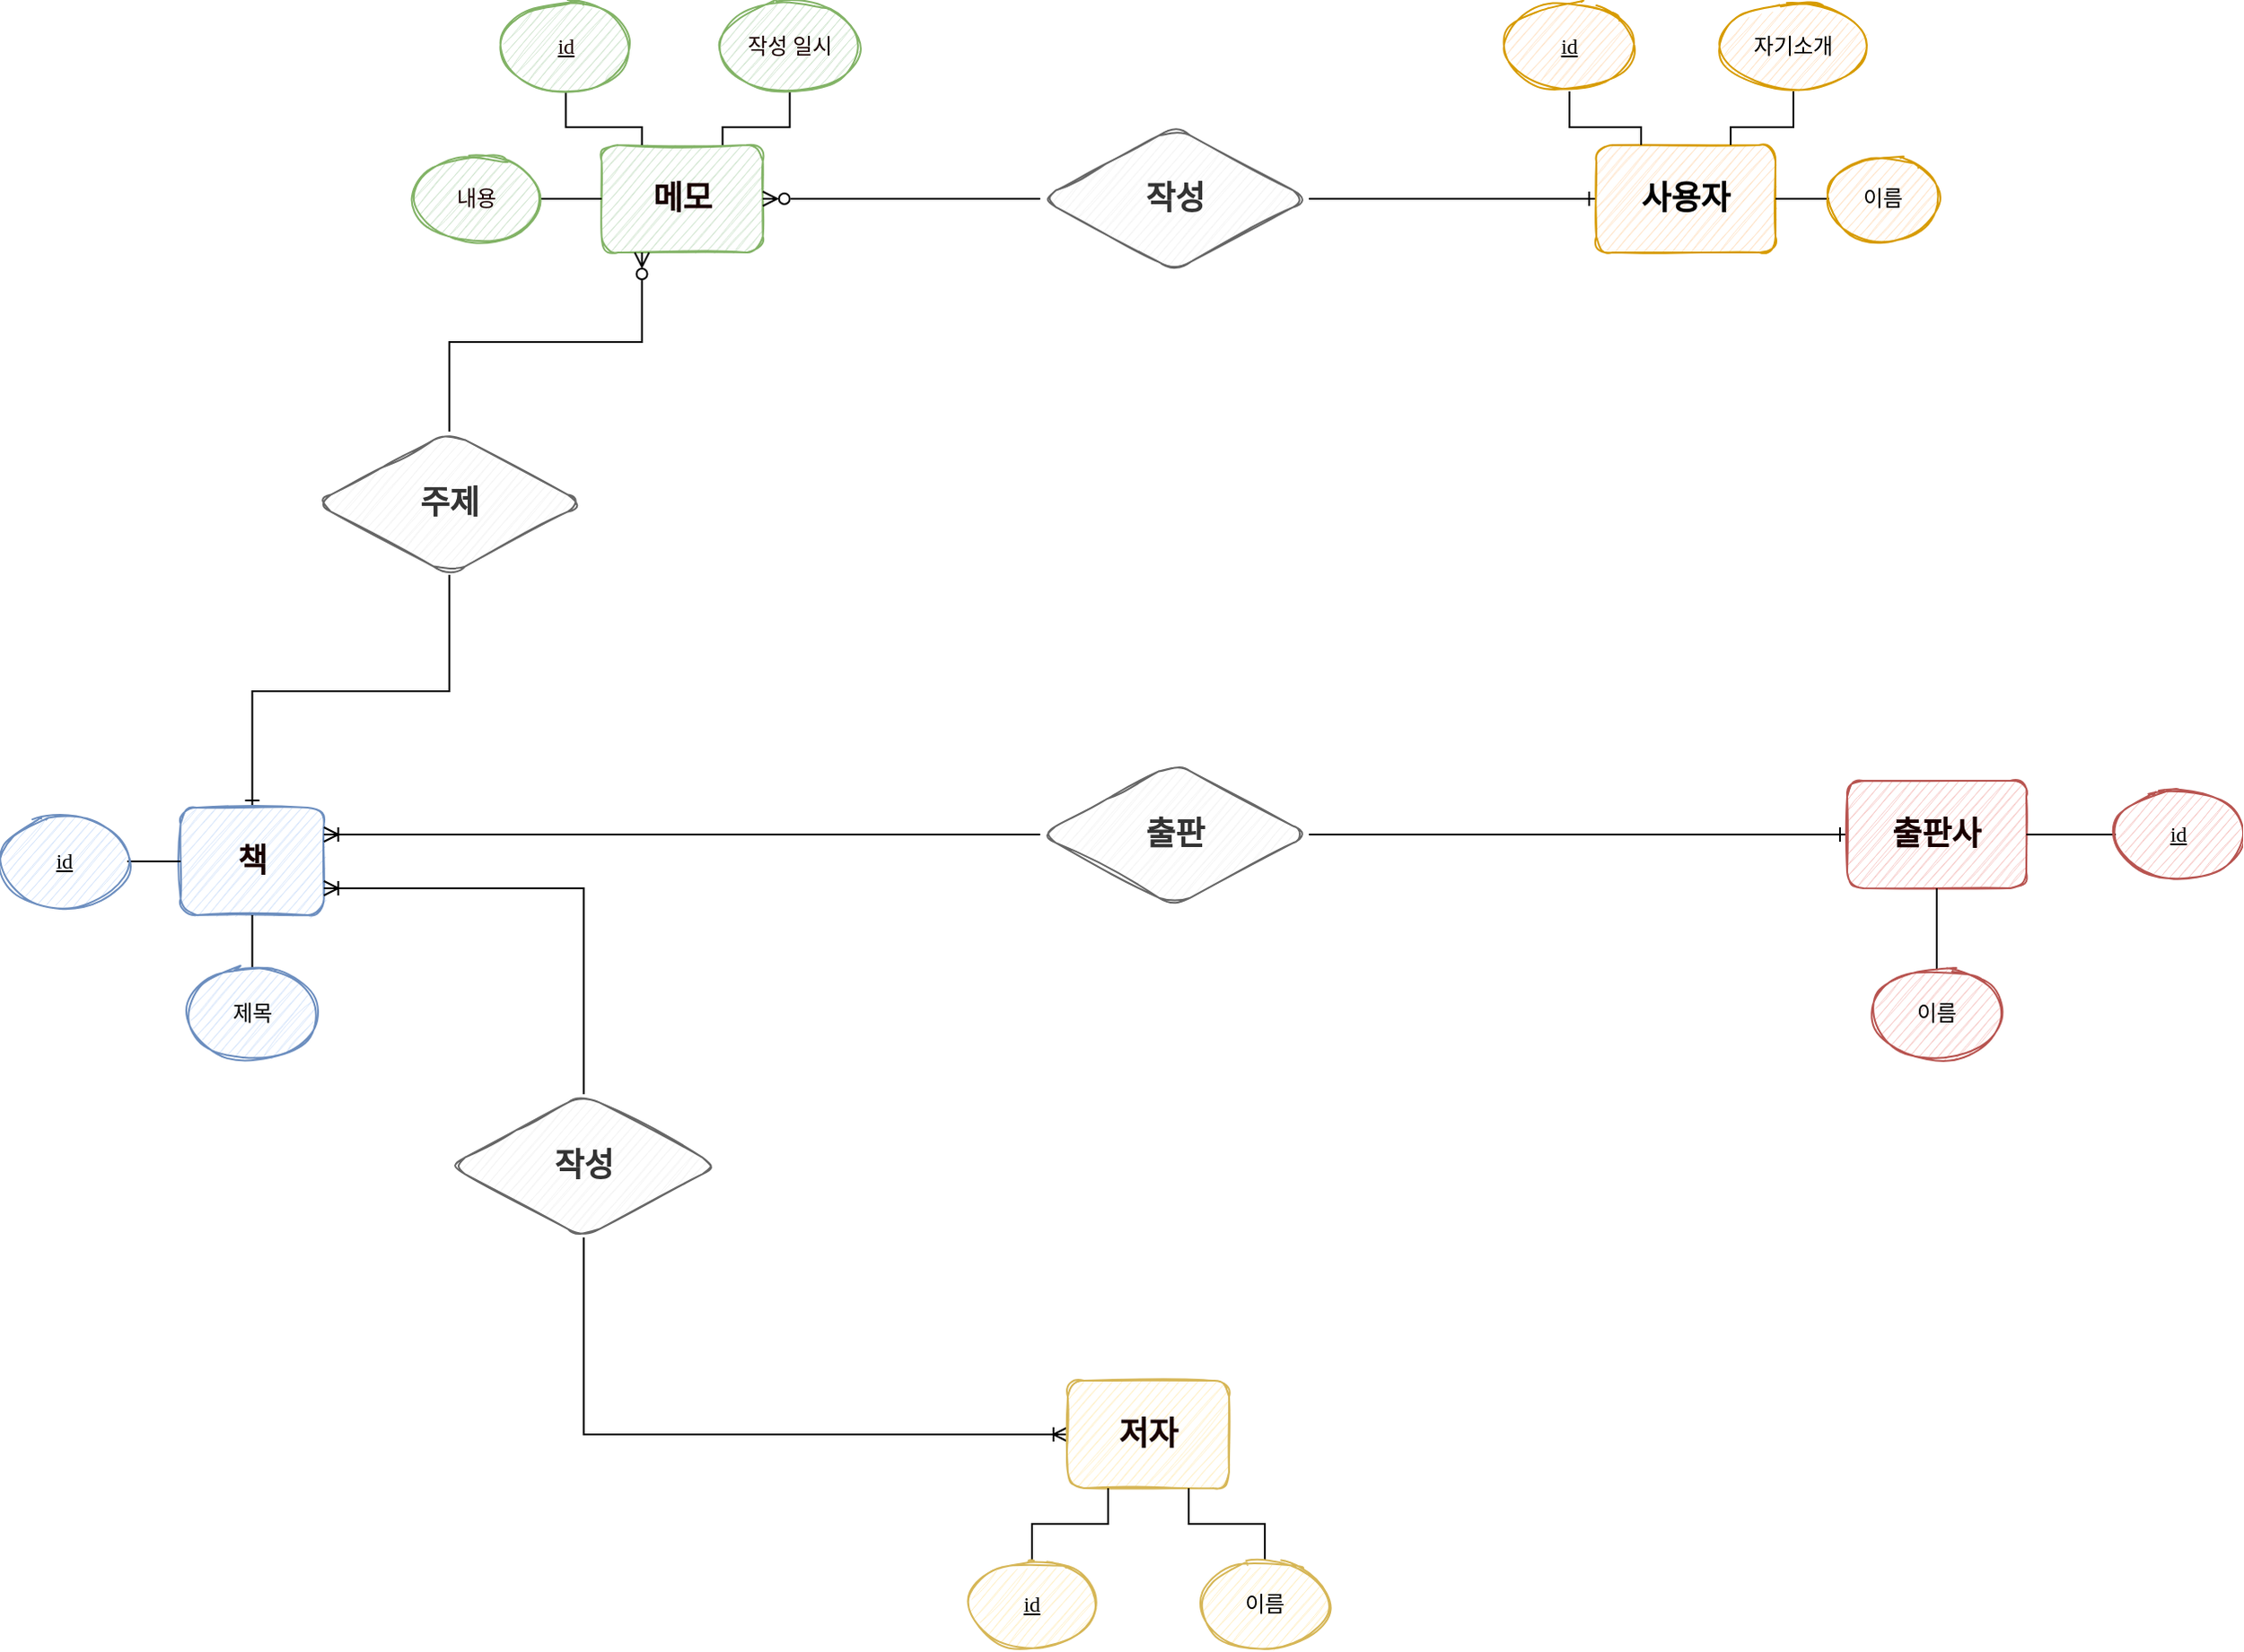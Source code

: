 <mxfile version="15.9.6" type="device" pages="2"><diagram id="Rbe-WlhnH_UiafIgN6p0" name="erd"><mxGraphModel dx="2307" dy="1300" grid="1" gridSize="10" guides="1" tooltips="1" connect="1" arrows="1" fold="1" page="1" pageScale="1" pageWidth="1600" pageHeight="1200" math="0" shadow="0"><root><mxCell id="0"/><mxCell id="1" parent="0"/><mxCell id="5MYFSi-ckv9rWT5B5L8X-1" value="&lt;h2&gt;&lt;font color=&quot;#190000&quot;&gt;메모&lt;/font&gt;&lt;/h2&gt;" style="rounded=1;whiteSpace=wrap;html=1;sketch=1;fillColor=#d5e8d4;strokeColor=#82b366;fontFamily=Gowun Dodum;" parent="1" vertex="1"><mxGeometry x="494.8" y="220" width="90" height="60" as="geometry"/></mxCell><mxCell id="5MYFSi-ckv9rWT5B5L8X-9" style="edgeStyle=orthogonalEdgeStyle;rounded=0;orthogonalLoop=1;jettySize=auto;html=1;entryX=0.75;entryY=0;entryDx=0;entryDy=0;labelBorderColor=none;fontFamily=Gowun Dodum;fontColor=#190000;endArrow=none;endFill=0;endSize=5;strokeColor=default;strokeWidth=1;" parent="1" source="5MYFSi-ckv9rWT5B5L8X-4" target="5MYFSi-ckv9rWT5B5L8X-1" edge="1"><mxGeometry relative="1" as="geometry"/></mxCell><mxCell id="5MYFSi-ckv9rWT5B5L8X-4" value="&lt;p&gt;작성 일시&lt;/p&gt;" style="ellipse;whiteSpace=wrap;html=1;sketch=1;fontFamily=Gowun Dodum;fillColor=#d5e8d4;strokeColor=#82b366;fontColor=#190000;fontStyle=0" parent="1" vertex="1"><mxGeometry x="559.8" y="140" width="80" height="50" as="geometry"/></mxCell><mxCell id="cUUDTgcYfoRjI9uJvXk3-10" style="edgeStyle=orthogonalEdgeStyle;rounded=0;orthogonalLoop=1;jettySize=auto;html=1;fontFamily=Gowun Dodum;startArrow=ERone;startFill=0;endArrow=none;endFill=0;" parent="1" source="5MYFSi-ckv9rWT5B5L8X-11" target="cUUDTgcYfoRjI9uJvXk3-9" edge="1"><mxGeometry relative="1" as="geometry"/></mxCell><mxCell id="5MYFSi-ckv9rWT5B5L8X-11" value="&lt;h2&gt;&lt;font color=&quot;#190000&quot;&gt;책&lt;/font&gt;&lt;/h2&gt;" style="rounded=1;whiteSpace=wrap;html=1;sketch=1;fillColor=#dae8fc;strokeColor=#6c8ebf;fontFamily=Gowun Dodum;" parent="1" vertex="1"><mxGeometry x="259.8" y="590" width="80" height="60" as="geometry"/></mxCell><mxCell id="5MYFSi-ckv9rWT5B5L8X-15" style="edgeStyle=orthogonalEdgeStyle;rounded=0;orthogonalLoop=1;jettySize=auto;html=1;entryX=0.5;entryY=1;entryDx=0;entryDy=0;labelBorderColor=none;fontFamily=Gowun Dodum;fontColor=#190000;endArrow=none;endFill=0;endSize=5;strokeColor=default;strokeWidth=1;" parent="1" source="5MYFSi-ckv9rWT5B5L8X-12" target="5MYFSi-ckv9rWT5B5L8X-11" edge="1"><mxGeometry relative="1" as="geometry"/></mxCell><mxCell id="5MYFSi-ckv9rWT5B5L8X-12" value="&lt;p&gt;제목&lt;/p&gt;" style="ellipse;whiteSpace=wrap;html=1;sketch=1;fontFamily=Gowun Dodum;fillColor=#dae8fc;strokeColor=#6c8ebf;" parent="1" vertex="1"><mxGeometry x="264.8" y="680" width="70" height="50" as="geometry"/></mxCell><mxCell id="cUUDTgcYfoRjI9uJvXk3-2" style="rounded=0;orthogonalLoop=1;jettySize=auto;html=1;fontFamily=Gowun Dodum;endArrow=none;endFill=0;startArrow=ERoneToMany;startFill=0;entryX=0.5;entryY=1;entryDx=0;entryDy=0;edgeStyle=orthogonalEdgeStyle;" parent="1" source="5MYFSi-ckv9rWT5B5L8X-17" target="cUUDTgcYfoRjI9uJvXk3-1" edge="1"><mxGeometry relative="1" as="geometry"><mxPoint x="560" y="830" as="targetPoint"/></mxGeometry></mxCell><mxCell id="5MYFSi-ckv9rWT5B5L8X-17" value="&lt;h2&gt;&lt;font color=&quot;#190000&quot;&gt;저자&lt;/font&gt;&lt;/h2&gt;" style="rounded=1;whiteSpace=wrap;html=1;sketch=1;fontFamily=Gowun Dodum;fillColor=#fff2cc;strokeColor=#d6b656;" parent="1" vertex="1"><mxGeometry x="755.0" y="910" width="90" height="60" as="geometry"/></mxCell><mxCell id="5MYFSi-ckv9rWT5B5L8X-34" style="edgeStyle=orthogonalEdgeStyle;rounded=0;orthogonalLoop=1;jettySize=auto;html=1;entryX=0.75;entryY=1;entryDx=0;entryDy=0;labelBorderColor=none;fontFamily=Gowun Dodum;fontColor=#190000;endArrow=none;endFill=0;endSize=5;strokeColor=default;strokeWidth=1;" parent="1" source="5MYFSi-ckv9rWT5B5L8X-19" target="5MYFSi-ckv9rWT5B5L8X-17" edge="1"><mxGeometry relative="1" as="geometry"/></mxCell><mxCell id="5MYFSi-ckv9rWT5B5L8X-19" value="&lt;p&gt;이름&lt;/p&gt;" style="ellipse;whiteSpace=wrap;html=1;sketch=1;fontFamily=Gowun Dodum;fillColor=#fff2cc;strokeColor=#d6b656;" parent="1" vertex="1"><mxGeometry x="830.0" y="1010" width="70" height="50" as="geometry"/></mxCell><mxCell id="5MYFSi-ckv9rWT5B5L8X-23" style="edgeStyle=orthogonalEdgeStyle;rounded=0;orthogonalLoop=1;jettySize=auto;html=1;entryX=0.25;entryY=0;entryDx=0;entryDy=0;labelBorderColor=none;fontFamily=Gowun Dodum;fontColor=#190000;endArrow=none;endFill=0;endSize=5;strokeColor=default;strokeWidth=1;" parent="1" source="5MYFSi-ckv9rWT5B5L8X-22" target="5MYFSi-ckv9rWT5B5L8X-1" edge="1"><mxGeometry relative="1" as="geometry"/></mxCell><mxCell id="5MYFSi-ckv9rWT5B5L8X-22" value="&lt;p&gt;id&lt;/p&gt;" style="ellipse;whiteSpace=wrap;html=1;sketch=1;fontFamily=Gowun Dodum;fillColor=#d5e8d4;strokeColor=#82b366;fontColor=#190000;fontStyle=4" parent="1" vertex="1"><mxGeometry x="439.8" y="140" width="70" height="50" as="geometry"/></mxCell><mxCell id="5MYFSi-ckv9rWT5B5L8X-25" style="edgeStyle=orthogonalEdgeStyle;rounded=0;orthogonalLoop=1;jettySize=auto;html=1;entryX=0;entryY=0.5;entryDx=0;entryDy=0;labelBorderColor=none;fontFamily=Gowun Dodum;fontColor=#190000;endArrow=none;endFill=0;endSize=5;strokeColor=default;strokeWidth=1;" parent="1" source="5MYFSi-ckv9rWT5B5L8X-24" target="5MYFSi-ckv9rWT5B5L8X-11" edge="1"><mxGeometry relative="1" as="geometry"/></mxCell><mxCell id="5MYFSi-ckv9rWT5B5L8X-24" value="&lt;p&gt;id&lt;/p&gt;" style="ellipse;whiteSpace=wrap;html=1;sketch=1;fontFamily=Gowun Dodum;fillColor=#dae8fc;strokeColor=#6c8ebf;fontStyle=4" parent="1" vertex="1"><mxGeometry x="160" y="595" width="70" height="50" as="geometry"/></mxCell><mxCell id="5MYFSi-ckv9rWT5B5L8X-33" style="edgeStyle=orthogonalEdgeStyle;rounded=0;orthogonalLoop=1;jettySize=auto;html=1;entryX=0.25;entryY=1;entryDx=0;entryDy=0;labelBorderColor=none;fontFamily=Gowun Dodum;fontColor=#190000;endArrow=none;endFill=0;endSize=5;strokeColor=default;strokeWidth=1;" parent="1" source="5MYFSi-ckv9rWT5B5L8X-29" target="5MYFSi-ckv9rWT5B5L8X-17" edge="1"><mxGeometry relative="1" as="geometry"/></mxCell><mxCell id="5MYFSi-ckv9rWT5B5L8X-29" value="&lt;p&gt;id&lt;/p&gt;" style="ellipse;whiteSpace=wrap;html=1;sketch=1;fontFamily=Gowun Dodum;fillColor=#fff2cc;strokeColor=#d6b656;fontStyle=4" parent="1" vertex="1"><mxGeometry x="700.0" y="1010" width="70" height="50" as="geometry"/></mxCell><mxCell id="cUUDTgcYfoRjI9uJvXk3-7" style="edgeStyle=orthogonalEdgeStyle;rounded=0;orthogonalLoop=1;jettySize=auto;html=1;entryX=1;entryY=0.5;entryDx=0;entryDy=0;fontFamily=Gowun Dodum;startArrow=ERone;startFill=0;endArrow=none;endFill=0;" parent="1" source="5MYFSi-ckv9rWT5B5L8X-36" target="cUUDTgcYfoRjI9uJvXk3-5" edge="1"><mxGeometry relative="1" as="geometry"/></mxCell><mxCell id="5MYFSi-ckv9rWT5B5L8X-36" value="&lt;h2&gt;&lt;font color=&quot;#190000&quot;&gt;출판사&lt;/font&gt;&lt;/h2&gt;" style="rounded=1;whiteSpace=wrap;html=1;sketch=1;fontFamily=Gowun Dodum;fillColor=#f8cecc;strokeColor=#b85450;fillStyle=auto;" parent="1" vertex="1"><mxGeometry x="1190" y="575" width="100" height="60" as="geometry"/></mxCell><mxCell id="cUUDTgcYfoRjI9uJvXk3-4" style="edgeStyle=orthogonalEdgeStyle;rounded=0;orthogonalLoop=1;jettySize=auto;html=1;entryX=1;entryY=0.5;entryDx=0;entryDy=0;fontFamily=Gowun Dodum;startArrow=none;startFill=0;endArrow=none;endFill=0;" parent="1" source="5MYFSi-ckv9rWT5B5L8X-37" target="5MYFSi-ckv9rWT5B5L8X-36" edge="1"><mxGeometry relative="1" as="geometry"/></mxCell><mxCell id="5MYFSi-ckv9rWT5B5L8X-37" value="&lt;p&gt;id&lt;/p&gt;" style="ellipse;whiteSpace=wrap;html=1;sketch=1;fontFamily=Gowun Dodum;fillColor=#f8cecc;strokeColor=#b85450;fontStyle=4" parent="1" vertex="1"><mxGeometry x="1340" y="580" width="70" height="50" as="geometry"/></mxCell><mxCell id="5MYFSi-ckv9rWT5B5L8X-41" style="edgeStyle=orthogonalEdgeStyle;rounded=0;orthogonalLoop=1;jettySize=auto;html=1;entryX=0.5;entryY=1;entryDx=0;entryDy=0;labelBorderColor=none;fontFamily=Gowun Dodum;fontColor=#190000;endArrow=none;endFill=0;endSize=5;strokeColor=default;strokeWidth=1;" parent="1" source="5MYFSi-ckv9rWT5B5L8X-39" target="5MYFSi-ckv9rWT5B5L8X-36" edge="1"><mxGeometry relative="1" as="geometry"/></mxCell><mxCell id="5MYFSi-ckv9rWT5B5L8X-39" value="&lt;p&gt;이름&lt;/p&gt;" style="ellipse;whiteSpace=wrap;html=1;sketch=1;fontFamily=Gowun Dodum;fillColor=#f8cecc;strokeColor=#b85450;" parent="1" vertex="1"><mxGeometry x="1205" y="680" width="70" height="50" as="geometry"/></mxCell><mxCell id="cUUDTgcYfoRjI9uJvXk3-13" style="edgeStyle=orthogonalEdgeStyle;rounded=0;orthogonalLoop=1;jettySize=auto;html=1;entryX=1;entryY=0.5;entryDx=0;entryDy=0;fontFamily=Gowun Dodum;startArrow=ERone;startFill=0;endArrow=none;endFill=0;" parent="1" source="5MYFSi-ckv9rWT5B5L8X-42" target="cUUDTgcYfoRjI9uJvXk3-12" edge="1"><mxGeometry relative="1" as="geometry"/></mxCell><mxCell id="5MYFSi-ckv9rWT5B5L8X-42" value="&lt;h2&gt;사용자&lt;/h2&gt;" style="rounded=1;whiteSpace=wrap;html=1;sketch=1;fillColor=#ffe6cc;strokeColor=#d79b00;fontFamily=Gowun Dodum;" parent="1" vertex="1"><mxGeometry x="1050" y="220" width="100" height="60" as="geometry"/></mxCell><mxCell id="5MYFSi-ckv9rWT5B5L8X-43" style="edgeStyle=orthogonalEdgeStyle;rounded=0;orthogonalLoop=1;jettySize=auto;html=1;entryX=1;entryY=0.5;entryDx=0;entryDy=0;fontFamily=Gowun Dodum;strokeColor=default;strokeWidth=1;endSize=5;endArrow=none;endFill=0;" parent="1" source="5MYFSi-ckv9rWT5B5L8X-44" target="5MYFSi-ckv9rWT5B5L8X-42" edge="1"><mxGeometry relative="1" as="geometry"/></mxCell><mxCell id="5MYFSi-ckv9rWT5B5L8X-44" value="&lt;p&gt;이름&lt;/p&gt;" style="ellipse;whiteSpace=wrap;html=1;sketch=1;fontFamily=Gowun Dodum;fillColor=#ffe6cc;strokeColor=#d79b00;" parent="1" vertex="1"><mxGeometry x="1180" y="225" width="60" height="50" as="geometry"/></mxCell><mxCell id="5MYFSi-ckv9rWT5B5L8X-45" style="edgeStyle=orthogonalEdgeStyle;rounded=0;orthogonalLoop=1;jettySize=auto;html=1;entryX=0.75;entryY=0;entryDx=0;entryDy=0;labelBorderColor=none;fontFamily=Gowun Dodum;fontColor=#190000;endArrow=none;endFill=0;endSize=5;strokeColor=default;strokeWidth=1;" parent="1" source="5MYFSi-ckv9rWT5B5L8X-46" target="5MYFSi-ckv9rWT5B5L8X-42" edge="1"><mxGeometry relative="1" as="geometry"/></mxCell><mxCell id="5MYFSi-ckv9rWT5B5L8X-46" value="&lt;p&gt;자기소개&lt;/p&gt;" style="ellipse;whiteSpace=wrap;html=1;sketch=1;fontFamily=Gowun Dodum;fillColor=#ffe6cc;strokeColor=#d79b00;fontStyle=0" parent="1" vertex="1"><mxGeometry x="1120" y="140" width="80" height="50" as="geometry"/></mxCell><mxCell id="5MYFSi-ckv9rWT5B5L8X-49" style="edgeStyle=orthogonalEdgeStyle;rounded=0;orthogonalLoop=1;jettySize=auto;html=1;entryX=0.25;entryY=0;entryDx=0;entryDy=0;labelBorderColor=none;fontFamily=Gowun Dodum;fontColor=#190000;endArrow=none;endFill=0;endSize=5;strokeColor=default;strokeWidth=1;" parent="1" source="5MYFSi-ckv9rWT5B5L8X-50" target="5MYFSi-ckv9rWT5B5L8X-42" edge="1"><mxGeometry relative="1" as="geometry"/></mxCell><mxCell id="5MYFSi-ckv9rWT5B5L8X-50" value="&lt;p&gt;id&lt;/p&gt;" style="ellipse;whiteSpace=wrap;html=1;sketch=1;fontFamily=Gowun Dodum;fillColor=#ffe6cc;strokeColor=#d79b00;fontStyle=4" parent="1" vertex="1"><mxGeometry x="1000" y="140" width="70" height="50" as="geometry"/></mxCell><mxCell id="cUUDTgcYfoRjI9uJvXk3-3" style="edgeStyle=orthogonalEdgeStyle;rounded=0;orthogonalLoop=1;jettySize=auto;html=1;entryX=1;entryY=0.75;entryDx=0;entryDy=0;fontFamily=Gowun Dodum;endArrow=ERoneToMany;endFill=0;exitX=0.5;exitY=0;exitDx=0;exitDy=0;" parent="1" source="cUUDTgcYfoRjI9uJvXk3-1" target="5MYFSi-ckv9rWT5B5L8X-11" edge="1"><mxGeometry relative="1" as="geometry"/></mxCell><mxCell id="cUUDTgcYfoRjI9uJvXk3-1" value="&lt;h2&gt;&lt;font face=&quot;Gowun Dodum&quot;&gt;작성&lt;/font&gt;&lt;/h2&gt;" style="rhombus;whiteSpace=wrap;html=1;fillColor=#f5f5f5;fontColor=#333333;strokeColor=#666666;sketch=1;rounded=1;" parent="1" vertex="1"><mxGeometry x="409.8" y="750" width="150" height="80" as="geometry"/></mxCell><mxCell id="cUUDTgcYfoRjI9uJvXk3-8" style="edgeStyle=orthogonalEdgeStyle;rounded=0;orthogonalLoop=1;jettySize=auto;html=1;entryX=1;entryY=0.25;entryDx=0;entryDy=0;fontFamily=Gowun Dodum;startArrow=none;startFill=0;endArrow=ERoneToMany;endFill=0;" parent="1" source="cUUDTgcYfoRjI9uJvXk3-5" target="5MYFSi-ckv9rWT5B5L8X-11" edge="1"><mxGeometry relative="1" as="geometry"/></mxCell><mxCell id="cUUDTgcYfoRjI9uJvXk3-5" value="&lt;h2&gt;&lt;font face=&quot;Gowun Dodum&quot;&gt;출판&lt;/font&gt;&lt;/h2&gt;" style="rhombus;whiteSpace=wrap;html=1;fillColor=#f5f5f5;fontColor=#333333;strokeColor=#666666;sketch=1;rounded=1;" parent="1" vertex="1"><mxGeometry x="739.6" y="565" width="150" height="80" as="geometry"/></mxCell><mxCell id="cUUDTgcYfoRjI9uJvXk3-11" style="edgeStyle=orthogonalEdgeStyle;rounded=0;orthogonalLoop=1;jettySize=auto;html=1;entryX=0.25;entryY=1;entryDx=0;entryDy=0;fontFamily=Gowun Dodum;startArrow=none;startFill=0;endArrow=ERzeroToMany;endFill=0;exitX=0.5;exitY=0;exitDx=0;exitDy=0;" parent="1" source="cUUDTgcYfoRjI9uJvXk3-9" target="5MYFSi-ckv9rWT5B5L8X-1" edge="1"><mxGeometry relative="1" as="geometry"/></mxCell><mxCell id="cUUDTgcYfoRjI9uJvXk3-9" value="&lt;h2&gt;&lt;font face=&quot;Gowun Dodum&quot;&gt;주제&lt;/font&gt;&lt;/h2&gt;" style="rhombus;whiteSpace=wrap;html=1;fillColor=#f5f5f5;fontColor=#333333;strokeColor=#666666;sketch=1;rounded=1;" parent="1" vertex="1"><mxGeometry x="334.8" y="380" width="150" height="80" as="geometry"/></mxCell><mxCell id="cUUDTgcYfoRjI9uJvXk3-14" style="edgeStyle=orthogonalEdgeStyle;rounded=0;orthogonalLoop=1;jettySize=auto;html=1;entryX=1;entryY=0.5;entryDx=0;entryDy=0;fontFamily=Gowun Dodum;startArrow=none;startFill=0;endArrow=ERzeroToMany;endFill=0;" parent="1" source="cUUDTgcYfoRjI9uJvXk3-12" target="5MYFSi-ckv9rWT5B5L8X-1" edge="1"><mxGeometry relative="1" as="geometry"/></mxCell><mxCell id="cUUDTgcYfoRjI9uJvXk3-12" value="&lt;h2&gt;&lt;font face=&quot;Gowun Dodum&quot;&gt;작성&lt;/font&gt;&lt;/h2&gt;" style="rhombus;whiteSpace=wrap;html=1;fillColor=#f5f5f5;fontColor=#333333;strokeColor=#666666;sketch=1;rounded=1;" parent="1" vertex="1"><mxGeometry x="739.6" y="210" width="150" height="80" as="geometry"/></mxCell><mxCell id="Qw0vVGD2-MIhUlcmztlL-2" style="edgeStyle=orthogonalEdgeStyle;rounded=0;orthogonalLoop=1;jettySize=auto;html=1;entryX=0;entryY=0.5;entryDx=0;entryDy=0;fontFamily=Gowun Dodum;fontColor=#666666;startArrow=none;startFill=0;endArrow=none;endFill=0;" parent="1" source="Qw0vVGD2-MIhUlcmztlL-1" target="5MYFSi-ckv9rWT5B5L8X-1" edge="1"><mxGeometry relative="1" as="geometry"/></mxCell><mxCell id="Qw0vVGD2-MIhUlcmztlL-1" value="&lt;p&gt;내용&lt;/p&gt;" style="ellipse;whiteSpace=wrap;html=1;sketch=1;fontFamily=Gowun Dodum;fillColor=#d5e8d4;strokeColor=#82b366;fontColor=#190000;" parent="1" vertex="1"><mxGeometry x="390.0" y="225" width="70" height="50" as="geometry"/></mxCell></root></mxGraphModel></diagram><diagram id="I_lgyH5kL4ETYibDM0IH" name="erd - table"><mxGraphModel dx="371" dy="209" grid="1" gridSize="10" guides="1" tooltips="1" connect="1" arrows="1" fold="1" page="1" pageScale="1" pageWidth="1600" pageHeight="1200" math="0" shadow="0"><root><mxCell id="8mhB4CC7a2NOojB5Oe4y-0"/><mxCell id="8mhB4CC7a2NOojB5Oe4y-1" parent="8mhB4CC7a2NOojB5Oe4y-0"/><mxCell id="CQqJSB-UjQ02J_EtT7jQ-0" value="memo" style="shape=table;startSize=30;container=1;collapsible=1;childLayout=tableLayout;fixedRows=1;rowLines=0;fontStyle=1;align=center;resizeLast=1;rounded=1;sketch=1;fontFamily=Gowun Dodum;fillColor=#d5e8d4;strokeColor=#82b366;columnLines=0;" parent="8mhB4CC7a2NOojB5Oe4y-1" vertex="1"><mxGeometry x="370" y="150" width="280" height="190" as="geometry"><mxRectangle x="230" y="190" width="60" height="30" as="alternateBounds"/></mxGeometry></mxCell><mxCell id="CQqJSB-UjQ02J_EtT7jQ-1" value="" style="shape=partialRectangle;collapsible=0;dropTarget=0;pointerEvents=0;fillColor=none;top=0;left=0;bottom=1;right=0;points=[[0,0.5],[1,0.5]];portConstraint=eastwest;rounded=1;sketch=1;fontFamily=Gowun Dodum;strokeColor=#82B366;" parent="CQqJSB-UjQ02J_EtT7jQ-0" vertex="1"><mxGeometry y="30" width="280" height="30" as="geometry"/></mxCell><mxCell id="CQqJSB-UjQ02J_EtT7jQ-2" value="PK" style="shape=partialRectangle;connectable=0;fillColor=none;top=0;left=0;bottom=0;right=1;fontStyle=1;overflow=hidden;rounded=1;sketch=1;fontFamily=Gowun Dodum;strokeColor=#82B366;" parent="CQqJSB-UjQ02J_EtT7jQ-1" vertex="1"><mxGeometry width="30" height="30" as="geometry"><mxRectangle width="30" height="30" as="alternateBounds"/></mxGeometry></mxCell><mxCell id="CQqJSB-UjQ02J_EtT7jQ-3" value="id" style="shape=partialRectangle;connectable=0;fillColor=none;top=0;left=0;bottom=0;right=0;align=left;spacingLeft=6;fontStyle=5;overflow=hidden;rounded=1;sketch=1;fontFamily=Gowun Dodum;strokeWidth=1;" parent="CQqJSB-UjQ02J_EtT7jQ-1" vertex="1"><mxGeometry x="30" width="70" height="30" as="geometry"><mxRectangle width="70" height="30" as="alternateBounds"/></mxGeometry></mxCell><mxCell id="muBbmmlKomqykT_STGv3-0" value="INT" style="shape=partialRectangle;connectable=0;fillColor=none;top=0;left=0;bottom=0;right=0;align=right;spacingLeft=6;fontStyle=0;overflow=hidden;rounded=1;sketch=1;fontFamily=Gowun Dodum;fontColor=#666666;spacingRight=6;" parent="CQqJSB-UjQ02J_EtT7jQ-1" vertex="1"><mxGeometry x="100" width="100" height="30" as="geometry"><mxRectangle width="100" height="30" as="alternateBounds"/></mxGeometry></mxCell><mxCell id="-fJW_c_CP20nM0_rmdPF-0" value="NOT NULL" style="shape=partialRectangle;connectable=0;fillColor=none;top=0;left=0;bottom=0;right=0;align=right;spacingLeft=0;fontStyle=0;overflow=hidden;rounded=1;sketch=1;fontFamily=Gowun Dodum;fontColor=#666666;spacingRight=6;" parent="CQqJSB-UjQ02J_EtT7jQ-1" vertex="1"><mxGeometry x="200" width="80" height="30" as="geometry"><mxRectangle width="80" height="30" as="alternateBounds"/></mxGeometry></mxCell><mxCell id="R8n2FOx3ZxL4TDovJmlj-0" style="shape=partialRectangle;collapsible=0;dropTarget=0;pointerEvents=0;fillColor=none;top=0;left=0;bottom=1;right=0;points=[[0,0.5],[1,0.5]];portConstraint=eastwest;rounded=1;sketch=1;fontFamily=Gowun Dodum;strokeColor=#82B366;" parent="CQqJSB-UjQ02J_EtT7jQ-0" vertex="1"><mxGeometry y="60" width="280" height="30" as="geometry"/></mxCell><mxCell id="R8n2FOx3ZxL4TDovJmlj-1" value="FK" style="shape=partialRectangle;connectable=0;fillColor=none;top=0;left=0;bottom=0;right=1;fontStyle=1;overflow=hidden;rounded=1;sketch=1;fontFamily=Gowun Dodum;strokeColor=#82B366;" parent="R8n2FOx3ZxL4TDovJmlj-0" vertex="1"><mxGeometry width="30" height="30" as="geometry"><mxRectangle width="30" height="30" as="alternateBounds"/></mxGeometry></mxCell><mxCell id="R8n2FOx3ZxL4TDovJmlj-2" value="user_id" style="shape=partialRectangle;connectable=0;fillColor=none;top=0;left=0;bottom=0;right=0;align=left;spacingLeft=6;fontStyle=1;overflow=hidden;rounded=1;sketch=1;fontFamily=Gowun Dodum;strokeWidth=1;" parent="R8n2FOx3ZxL4TDovJmlj-0" vertex="1"><mxGeometry x="30" width="70" height="30" as="geometry"><mxRectangle width="70" height="30" as="alternateBounds"/></mxGeometry></mxCell><mxCell id="R8n2FOx3ZxL4TDovJmlj-3" value="INT" style="shape=partialRectangle;connectable=0;fillColor=none;top=0;left=0;bottom=0;right=0;align=right;spacingLeft=6;fontStyle=0;overflow=hidden;rounded=1;sketch=1;fontFamily=Gowun Dodum;fontColor=#666666;spacingRight=6;" parent="R8n2FOx3ZxL4TDovJmlj-0" vertex="1"><mxGeometry x="100" width="100" height="30" as="geometry"><mxRectangle width="100" height="30" as="alternateBounds"/></mxGeometry></mxCell><mxCell id="R8n2FOx3ZxL4TDovJmlj-4" value="NOT NULL" style="shape=partialRectangle;connectable=0;fillColor=none;top=0;left=0;bottom=0;right=0;align=right;spacingLeft=0;fontStyle=0;overflow=hidden;rounded=1;sketch=1;fontFamily=Gowun Dodum;fontColor=#666666;spacingRight=6;" parent="R8n2FOx3ZxL4TDovJmlj-0" vertex="1"><mxGeometry x="200" width="80" height="30" as="geometry"><mxRectangle width="80" height="30" as="alternateBounds"/></mxGeometry></mxCell><mxCell id="TObBLc3cJxfKfG2cBvuF-0" style="shape=partialRectangle;collapsible=0;dropTarget=0;pointerEvents=0;fillColor=none;top=0;left=0;bottom=1;right=0;points=[[0,0.5],[1,0.5]];portConstraint=eastwest;rounded=1;sketch=1;fontFamily=Gowun Dodum;strokeColor=#82B366;" parent="CQqJSB-UjQ02J_EtT7jQ-0" vertex="1"><mxGeometry y="90" width="280" height="30" as="geometry"/></mxCell><mxCell id="TObBLc3cJxfKfG2cBvuF-1" value="FK" style="shape=partialRectangle;connectable=0;fillColor=none;top=0;left=0;bottom=0;right=1;fontStyle=1;overflow=hidden;rounded=1;sketch=1;fontFamily=Gowun Dodum;strokeColor=#82B366;" parent="TObBLc3cJxfKfG2cBvuF-0" vertex="1"><mxGeometry width="30" height="30" as="geometry"><mxRectangle width="30" height="30" as="alternateBounds"/></mxGeometry></mxCell><mxCell id="TObBLc3cJxfKfG2cBvuF-2" value="book_id" style="shape=partialRectangle;connectable=0;fillColor=none;top=0;left=0;bottom=0;right=0;align=left;spacingLeft=6;fontStyle=1;overflow=hidden;rounded=1;sketch=1;fontFamily=Gowun Dodum;strokeWidth=1;" parent="TObBLc3cJxfKfG2cBvuF-0" vertex="1"><mxGeometry x="30" width="70" height="30" as="geometry"><mxRectangle width="70" height="30" as="alternateBounds"/></mxGeometry></mxCell><mxCell id="TObBLc3cJxfKfG2cBvuF-3" value="INT" style="shape=partialRectangle;connectable=0;fillColor=none;top=0;left=0;bottom=0;right=0;align=right;spacingLeft=6;fontStyle=0;overflow=hidden;rounded=1;sketch=1;fontFamily=Gowun Dodum;fontColor=#666666;spacingRight=6;" parent="TObBLc3cJxfKfG2cBvuF-0" vertex="1"><mxGeometry x="100" width="100" height="30" as="geometry"><mxRectangle width="100" height="30" as="alternateBounds"/></mxGeometry></mxCell><mxCell id="TObBLc3cJxfKfG2cBvuF-4" value="NOT NULL" style="shape=partialRectangle;connectable=0;fillColor=none;top=0;left=0;bottom=0;right=0;align=right;spacingLeft=0;fontStyle=0;overflow=hidden;rounded=1;sketch=1;fontFamily=Gowun Dodum;fontColor=#666666;spacingRight=6;" parent="TObBLc3cJxfKfG2cBvuF-0" vertex="1"><mxGeometry x="200" width="80" height="30" as="geometry"><mxRectangle width="80" height="30" as="alternateBounds"/></mxGeometry></mxCell><mxCell id="CQqJSB-UjQ02J_EtT7jQ-7" value="" style="shape=partialRectangle;collapsible=0;dropTarget=0;pointerEvents=0;fillColor=none;top=0;left=0;bottom=1;right=0;points=[[0,0.5],[1,0.5]];portConstraint=eastwest;rounded=1;sketch=1;fontFamily=Gowun Dodum;strokeColor=#D5E8D4;" parent="CQqJSB-UjQ02J_EtT7jQ-0" vertex="1"><mxGeometry y="120" width="280" height="30" as="geometry"/></mxCell><mxCell id="CQqJSB-UjQ02J_EtT7jQ-8" value="" style="shape=partialRectangle;connectable=0;fillColor=none;top=0;left=0;bottom=0;right=1;editable=1;overflow=hidden;rounded=1;sketch=1;fontFamily=Gowun Dodum;strokeColor=#82B366;" parent="CQqJSB-UjQ02J_EtT7jQ-7" vertex="1"><mxGeometry width="30" height="30" as="geometry"><mxRectangle width="30" height="30" as="alternateBounds"/></mxGeometry></mxCell><mxCell id="CQqJSB-UjQ02J_EtT7jQ-9" value="content" style="shape=partialRectangle;connectable=0;fillColor=none;top=0;left=0;bottom=0;right=0;align=left;spacingLeft=6;overflow=hidden;rounded=1;sketch=1;fontFamily=Gowun Dodum;" parent="CQqJSB-UjQ02J_EtT7jQ-7" vertex="1"><mxGeometry x="30" width="70" height="30" as="geometry"><mxRectangle width="70" height="30" as="alternateBounds"/></mxGeometry></mxCell><mxCell id="muBbmmlKomqykT_STGv3-2" value="TEXT" style="shape=partialRectangle;connectable=0;fillColor=none;top=0;left=0;bottom=0;right=0;align=right;spacingLeft=6;overflow=hidden;rounded=1;sketch=1;fontFamily=Gowun Dodum;spacingRight=6;fontColor=#666666;" parent="CQqJSB-UjQ02J_EtT7jQ-7" vertex="1"><mxGeometry x="100" width="100" height="30" as="geometry"><mxRectangle width="100" height="30" as="alternateBounds"/></mxGeometry></mxCell><mxCell id="-fJW_c_CP20nM0_rmdPF-1" value="NOT NULL" style="shape=partialRectangle;connectable=0;fillColor=none;top=0;left=0;bottom=0;right=0;align=right;spacingLeft=0;overflow=hidden;rounded=1;sketch=1;fontFamily=Gowun Dodum;spacingRight=6;fontColor=#666666;" parent="CQqJSB-UjQ02J_EtT7jQ-7" vertex="1"><mxGeometry x="200" width="80" height="30" as="geometry"><mxRectangle width="80" height="30" as="alternateBounds"/></mxGeometry></mxCell><mxCell id="CQqJSB-UjQ02J_EtT7jQ-10" value="" style="shape=partialRectangle;collapsible=0;dropTarget=0;pointerEvents=0;fillColor=none;top=0;left=0;bottom=0;right=0;points=[[0,0.5],[1,0.5]];portConstraint=eastwest;rounded=1;sketch=1;fontFamily=Gowun Dodum;" parent="CQqJSB-UjQ02J_EtT7jQ-0" vertex="1"><mxGeometry y="150" width="280" height="30" as="geometry"/></mxCell><mxCell id="CQqJSB-UjQ02J_EtT7jQ-11" value="" style="shape=partialRectangle;connectable=0;fillColor=none;top=0;left=0;bottom=0;right=1;editable=1;overflow=hidden;rounded=1;sketch=1;fontFamily=Gowun Dodum;strokeColor=#82B366;" parent="CQqJSB-UjQ02J_EtT7jQ-10" vertex="1"><mxGeometry width="30" height="30" as="geometry"><mxRectangle width="30" height="30" as="alternateBounds"/></mxGeometry></mxCell><mxCell id="CQqJSB-UjQ02J_EtT7jQ-12" value="created" style="shape=partialRectangle;connectable=0;fillColor=none;top=0;left=0;bottom=0;right=0;align=left;spacingLeft=6;overflow=hidden;rounded=1;sketch=1;fontFamily=Gowun Dodum;" parent="CQqJSB-UjQ02J_EtT7jQ-10" vertex="1"><mxGeometry x="30" width="70" height="30" as="geometry"><mxRectangle width="70" height="30" as="alternateBounds"/></mxGeometry></mxCell><mxCell id="muBbmmlKomqykT_STGv3-3" value="DATE" style="shape=partialRectangle;connectable=0;fillColor=none;top=0;left=0;bottom=0;right=0;align=right;spacingLeft=6;overflow=hidden;rounded=1;sketch=1;fontFamily=Gowun Dodum;spacingRight=6;fontColor=#666666;" parent="CQqJSB-UjQ02J_EtT7jQ-10" vertex="1"><mxGeometry x="100" width="100" height="30" as="geometry"><mxRectangle width="100" height="30" as="alternateBounds"/></mxGeometry></mxCell><mxCell id="-fJW_c_CP20nM0_rmdPF-2" value="NOT NULL" style="shape=partialRectangle;connectable=0;fillColor=none;top=0;left=0;bottom=0;right=0;align=right;spacingLeft=0;overflow=hidden;rounded=1;sketch=1;fontFamily=Gowun Dodum;spacingRight=6;fontColor=#666666;" parent="CQqJSB-UjQ02J_EtT7jQ-10" vertex="1"><mxGeometry x="200" width="80" height="30" as="geometry"><mxRectangle width="80" height="30" as="alternateBounds"/></mxGeometry></mxCell><mxCell id="hmq4I-ekBKXK6UBsV62H-0" value="user" style="shape=table;startSize=30;container=1;collapsible=1;childLayout=tableLayout;fixedRows=1;rowLines=0;fontStyle=1;align=center;resizeLast=1;rounded=1;sketch=1;fontFamily=Gowun Dodum;fillColor=#ffe6cc;strokeColor=#d79b00;columnLines=0;" parent="8mhB4CC7a2NOojB5Oe4y-1" vertex="1"><mxGeometry x="950" y="150" width="310" height="130" as="geometry"><mxRectangle x="230" y="190" width="60" height="30" as="alternateBounds"/></mxGeometry></mxCell><mxCell id="hmq4I-ekBKXK6UBsV62H-1" value="" style="shape=partialRectangle;collapsible=0;dropTarget=0;pointerEvents=0;fillColor=none;top=0;left=0;bottom=1;right=0;points=[[0,0.5],[1,0.5]];portConstraint=eastwest;rounded=1;sketch=1;fontFamily=Gowun Dodum;strokeColor=#D79B00;" parent="hmq4I-ekBKXK6UBsV62H-0" vertex="1"><mxGeometry y="30" width="310" height="30" as="geometry"/></mxCell><mxCell id="hmq4I-ekBKXK6UBsV62H-2" value="PK" style="shape=partialRectangle;connectable=0;fillColor=none;top=0;left=0;bottom=0;right=1;fontStyle=1;overflow=hidden;rounded=1;sketch=1;fontFamily=Gowun Dodum;strokeColor=#D79B00;" parent="hmq4I-ekBKXK6UBsV62H-1" vertex="1"><mxGeometry width="30" height="30" as="geometry"><mxRectangle width="30" height="30" as="alternateBounds"/></mxGeometry></mxCell><mxCell id="hmq4I-ekBKXK6UBsV62H-3" value="id" style="shape=partialRectangle;connectable=0;fillColor=none;top=0;left=0;bottom=0;right=0;align=left;spacingLeft=6;fontStyle=5;overflow=hidden;rounded=1;sketch=1;fontFamily=Gowun Dodum;strokeWidth=1;" parent="hmq4I-ekBKXK6UBsV62H-1" vertex="1"><mxGeometry x="30" width="90" height="30" as="geometry"><mxRectangle width="90" height="30" as="alternateBounds"/></mxGeometry></mxCell><mxCell id="hmq4I-ekBKXK6UBsV62H-4" value="INT" style="shape=partialRectangle;connectable=0;fillColor=none;top=0;left=0;bottom=0;right=0;align=right;spacingLeft=6;fontStyle=0;overflow=hidden;rounded=1;sketch=1;fontFamily=Gowun Dodum;fontColor=#666666;spacingRight=6;" parent="hmq4I-ekBKXK6UBsV62H-1" vertex="1"><mxGeometry x="120" width="110" height="30" as="geometry"><mxRectangle width="110" height="30" as="alternateBounds"/></mxGeometry></mxCell><mxCell id="-fJW_c_CP20nM0_rmdPF-3" value="NOT NULL" style="shape=partialRectangle;connectable=0;fillColor=none;top=0;left=0;bottom=0;right=0;align=right;spacingLeft=0;fontStyle=0;overflow=hidden;rounded=1;sketch=1;fontFamily=Gowun Dodum;fontColor=#666666;spacingRight=6;" parent="hmq4I-ekBKXK6UBsV62H-1" vertex="1"><mxGeometry x="230" width="80" height="30" as="geometry"><mxRectangle width="80" height="30" as="alternateBounds"/></mxGeometry></mxCell><mxCell id="hmq4I-ekBKXK6UBsV62H-5" value="" style="shape=partialRectangle;collapsible=0;dropTarget=0;pointerEvents=0;fillColor=none;top=0;left=0;bottom=1;right=0;points=[[0,0.5],[1,0.5]];portConstraint=eastwest;rounded=1;sketch=1;fontFamily=Gowun Dodum;strokeColor=#FFE6CC;" parent="hmq4I-ekBKXK6UBsV62H-0" vertex="1"><mxGeometry y="60" width="310" height="30" as="geometry"/></mxCell><mxCell id="hmq4I-ekBKXK6UBsV62H-6" value="" style="shape=partialRectangle;connectable=0;fillColor=none;top=0;left=0;bottom=0;right=1;editable=1;overflow=hidden;rounded=1;sketch=1;fontFamily=Gowun Dodum;strokeColor=#D79B00;" parent="hmq4I-ekBKXK6UBsV62H-5" vertex="1"><mxGeometry width="30" height="30" as="geometry"><mxRectangle width="30" height="30" as="alternateBounds"/></mxGeometry></mxCell><mxCell id="hmq4I-ekBKXK6UBsV62H-7" value="name" style="shape=partialRectangle;connectable=0;fillColor=none;top=0;left=0;bottom=0;right=0;align=left;spacingLeft=6;overflow=hidden;rounded=1;sketch=1;fontFamily=Gowun Dodum;" parent="hmq4I-ekBKXK6UBsV62H-5" vertex="1"><mxGeometry x="30" width="90" height="30" as="geometry"><mxRectangle width="90" height="30" as="alternateBounds"/></mxGeometry></mxCell><mxCell id="hmq4I-ekBKXK6UBsV62H-8" value="VARCHAR(100)" style="shape=partialRectangle;connectable=0;fillColor=none;top=0;left=0;bottom=0;right=0;align=right;spacingLeft=6;overflow=hidden;rounded=1;sketch=1;fontFamily=Gowun Dodum;spacingRight=6;fontColor=#666666;" parent="hmq4I-ekBKXK6UBsV62H-5" vertex="1"><mxGeometry x="120" width="110" height="30" as="geometry"><mxRectangle width="110" height="30" as="alternateBounds"/></mxGeometry></mxCell><mxCell id="-fJW_c_CP20nM0_rmdPF-4" value="NOT NULL" style="shape=partialRectangle;connectable=0;fillColor=none;top=0;left=0;bottom=0;right=0;align=right;spacingLeft=0;overflow=hidden;rounded=1;sketch=1;fontFamily=Gowun Dodum;spacingRight=6;fontColor=#666666;" parent="hmq4I-ekBKXK6UBsV62H-5" vertex="1"><mxGeometry x="230" width="80" height="30" as="geometry"><mxRectangle width="80" height="30" as="alternateBounds"/></mxGeometry></mxCell><mxCell id="hmq4I-ekBKXK6UBsV62H-9" value="" style="shape=partialRectangle;collapsible=0;dropTarget=0;pointerEvents=0;fillColor=none;top=0;left=0;bottom=0;right=0;points=[[0,0.5],[1,0.5]];portConstraint=eastwest;rounded=1;sketch=1;fontFamily=Gowun Dodum;" parent="hmq4I-ekBKXK6UBsV62H-0" vertex="1"><mxGeometry y="90" width="310" height="30" as="geometry"/></mxCell><mxCell id="hmq4I-ekBKXK6UBsV62H-10" value="" style="shape=partialRectangle;connectable=0;fillColor=none;top=0;left=0;bottom=0;right=1;editable=1;overflow=hidden;rounded=1;sketch=1;fontFamily=Gowun Dodum;strokeColor=#D79B00;" parent="hmq4I-ekBKXK6UBsV62H-9" vertex="1"><mxGeometry width="30" height="30" as="geometry"><mxRectangle width="30" height="30" as="alternateBounds"/></mxGeometry></mxCell><mxCell id="hmq4I-ekBKXK6UBsV62H-11" value="profile" style="shape=partialRectangle;connectable=0;fillColor=none;top=0;left=0;bottom=0;right=0;align=left;spacingLeft=6;overflow=hidden;rounded=1;sketch=1;fontFamily=Gowun Dodum;" parent="hmq4I-ekBKXK6UBsV62H-9" vertex="1"><mxGeometry x="30" width="90" height="30" as="geometry"><mxRectangle width="90" height="30" as="alternateBounds"/></mxGeometry></mxCell><mxCell id="hmq4I-ekBKXK6UBsV62H-12" value="VARCHAR(2000)" style="shape=partialRectangle;connectable=0;fillColor=none;top=0;left=0;bottom=0;right=0;align=right;spacingLeft=6;overflow=hidden;rounded=1;sketch=1;fontFamily=Gowun Dodum;spacingRight=6;fontColor=#666666;" parent="hmq4I-ekBKXK6UBsV62H-9" vertex="1"><mxGeometry x="120" width="110" height="30" as="geometry"><mxRectangle width="110" height="30" as="alternateBounds"/></mxGeometry></mxCell><mxCell id="-fJW_c_CP20nM0_rmdPF-5" value="NULL" style="shape=partialRectangle;connectable=0;fillColor=none;top=0;left=0;bottom=0;right=0;align=right;spacingLeft=0;overflow=hidden;rounded=1;sketch=1;fontFamily=Gowun Dodum;spacingRight=6;fontColor=#666666;" parent="hmq4I-ekBKXK6UBsV62H-9" vertex="1"><mxGeometry x="230" width="80" height="30" as="geometry"><mxRectangle width="80" height="30" as="alternateBounds"/></mxGeometry></mxCell><mxCell id="R8n2FOx3ZxL4TDovJmlj-5" style="edgeStyle=orthogonalEdgeStyle;rounded=0;orthogonalLoop=1;jettySize=auto;html=1;entryX=0;entryY=0.5;entryDx=0;entryDy=0;fontFamily=Gowun Dodum;fontColor=#666666;startArrow=ERzeroToMany;startFill=0;endArrow=ERone;endFill=0;" parent="8mhB4CC7a2NOojB5Oe4y-1" source="R8n2FOx3ZxL4TDovJmlj-0" target="hmq4I-ekBKXK6UBsV62H-1" edge="1"><mxGeometry relative="1" as="geometry"/></mxCell><mxCell id="UpUfiVouKbpFiAI-4Wwm-0" style="edgeStyle=orthogonalEdgeStyle;rounded=0;orthogonalLoop=1;jettySize=auto;html=1;entryX=0;entryY=0.5;entryDx=0;entryDy=0;fontFamily=Gowun Dodum;fontColor=default;startArrow=ERoneToMany;startFill=0;endArrow=none;endFill=0;" parent="8mhB4CC7a2NOojB5Oe4y-1" source="eg8rzv3iizIYEk8JKkEg-0" target="O1nd_9Wz2KmXARbkt3ik-1" edge="1"><mxGeometry relative="1" as="geometry"/></mxCell><mxCell id="eg8rzv3iizIYEk8JKkEg-0" value="book" style="shape=table;startSize=30;container=1;collapsible=1;childLayout=tableLayout;fixedRows=1;rowLines=0;fontStyle=1;align=center;resizeLast=1;rounded=1;sketch=1;fontFamily=Gowun Dodum;fillColor=#dae8fc;strokeColor=#6c8ebf;columnLines=0;" parent="8mhB4CC7a2NOojB5Oe4y-1" vertex="1"><mxGeometry x="110" y="600" width="300" height="130" as="geometry"><mxRectangle x="230" y="190" width="60" height="30" as="alternateBounds"/></mxGeometry></mxCell><mxCell id="eg8rzv3iizIYEk8JKkEg-1" value="" style="shape=partialRectangle;collapsible=0;dropTarget=0;pointerEvents=0;fillColor=none;top=0;left=0;bottom=1;right=0;points=[[0,0.5],[1,0.5]];portConstraint=eastwest;rounded=1;sketch=1;fontFamily=Gowun Dodum;strokeColor=#6C8EBF;" parent="eg8rzv3iizIYEk8JKkEg-0" vertex="1"><mxGeometry y="30" width="300" height="30" as="geometry"/></mxCell><mxCell id="eg8rzv3iizIYEk8JKkEg-2" value="PK" style="shape=partialRectangle;connectable=0;fillColor=none;top=0;left=0;bottom=0;right=1;fontStyle=1;overflow=hidden;rounded=1;sketch=1;fontFamily=Gowun Dodum;strokeColor=#6C8EBF;" parent="eg8rzv3iizIYEk8JKkEg-1" vertex="1"><mxGeometry width="30" height="30" as="geometry"><mxRectangle width="30" height="30" as="alternateBounds"/></mxGeometry></mxCell><mxCell id="eg8rzv3iizIYEk8JKkEg-3" value="id" style="shape=partialRectangle;connectable=0;fillColor=none;top=0;left=0;bottom=0;right=0;align=left;spacingLeft=6;fontStyle=5;overflow=hidden;rounded=1;sketch=1;fontFamily=Gowun Dodum;strokeWidth=1;" parent="eg8rzv3iizIYEk8JKkEg-1" vertex="1"><mxGeometry x="30" width="90" height="30" as="geometry"><mxRectangle width="90" height="30" as="alternateBounds"/></mxGeometry></mxCell><mxCell id="eg8rzv3iizIYEk8JKkEg-4" value="INT" style="shape=partialRectangle;connectable=0;fillColor=none;top=0;left=0;bottom=0;right=0;align=right;spacingLeft=6;fontStyle=0;overflow=hidden;rounded=1;sketch=1;fontFamily=Gowun Dodum;fontColor=#666666;spacingRight=6;" parent="eg8rzv3iizIYEk8JKkEg-1" vertex="1"><mxGeometry x="120" width="100" height="30" as="geometry"><mxRectangle width="100" height="30" as="alternateBounds"/></mxGeometry></mxCell><mxCell id="eg8rzv3iizIYEk8JKkEg-5" value="NOT NULL" style="shape=partialRectangle;connectable=0;fillColor=none;top=0;left=0;bottom=0;right=0;align=right;spacingLeft=0;fontStyle=0;overflow=hidden;rounded=1;sketch=1;fontFamily=Gowun Dodum;fontColor=#666666;spacingRight=6;" parent="eg8rzv3iizIYEk8JKkEg-1" vertex="1"><mxGeometry x="220" width="80" height="30" as="geometry"><mxRectangle width="80" height="30" as="alternateBounds"/></mxGeometry></mxCell><mxCell id="nhoBafWgH29d9XISsN8K-0" value="" style="shape=partialRectangle;collapsible=0;dropTarget=0;pointerEvents=0;fillColor=none;top=0;left=0;bottom=1;right=0;points=[[0,0.5],[1,0.5]];portConstraint=eastwest;rounded=1;sketch=1;fontFamily=Gowun Dodum;strokeColor=#6C8EBF;" parent="eg8rzv3iizIYEk8JKkEg-0" vertex="1"><mxGeometry y="60" width="300" height="30" as="geometry"/></mxCell><mxCell id="nhoBafWgH29d9XISsN8K-1" value="FK" style="shape=partialRectangle;connectable=0;fillColor=none;top=0;left=0;bottom=0;right=1;fontStyle=1;overflow=hidden;rounded=1;sketch=1;fontFamily=Gowun Dodum;strokeColor=#6C8EBF;" parent="nhoBafWgH29d9XISsN8K-0" vertex="1"><mxGeometry width="30" height="30" as="geometry"><mxRectangle width="30" height="30" as="alternateBounds"/></mxGeometry></mxCell><mxCell id="nhoBafWgH29d9XISsN8K-2" value="publihser_id" style="shape=partialRectangle;connectable=0;fillColor=none;top=0;left=0;bottom=0;right=0;align=left;spacingLeft=6;fontStyle=1;overflow=hidden;rounded=1;sketch=1;fontFamily=Gowun Dodum;strokeWidth=1;" parent="nhoBafWgH29d9XISsN8K-0" vertex="1"><mxGeometry x="30" width="90" height="30" as="geometry"><mxRectangle width="90" height="30" as="alternateBounds"/></mxGeometry></mxCell><mxCell id="nhoBafWgH29d9XISsN8K-3" value="INT" style="shape=partialRectangle;connectable=0;fillColor=none;top=0;left=0;bottom=0;right=0;align=right;spacingLeft=6;fontStyle=0;overflow=hidden;rounded=1;sketch=1;fontFamily=Gowun Dodum;fontColor=#666666;spacingRight=6;" parent="nhoBafWgH29d9XISsN8K-0" vertex="1"><mxGeometry x="120" width="100" height="30" as="geometry"><mxRectangle width="100" height="30" as="alternateBounds"/></mxGeometry></mxCell><mxCell id="nhoBafWgH29d9XISsN8K-4" value="NOT NULL" style="shape=partialRectangle;connectable=0;fillColor=none;top=0;left=0;bottom=0;right=0;align=right;spacingLeft=0;fontStyle=0;overflow=hidden;rounded=1;sketch=1;fontFamily=Gowun Dodum;fontColor=#666666;spacingRight=6;" parent="nhoBafWgH29d9XISsN8K-0" vertex="1"><mxGeometry x="220" width="80" height="30" as="geometry"><mxRectangle width="80" height="30" as="alternateBounds"/></mxGeometry></mxCell><mxCell id="eg8rzv3iizIYEk8JKkEg-6" value="" style="shape=partialRectangle;collapsible=0;dropTarget=0;pointerEvents=0;fillColor=none;top=0;left=0;bottom=0;right=0;points=[[0,0.5],[1,0.5]];portConstraint=eastwest;rounded=1;sketch=1;fontFamily=Gowun Dodum;strokeColor=#DAE8FC;" parent="eg8rzv3iizIYEk8JKkEg-0" vertex="1"><mxGeometry y="90" width="300" height="30" as="geometry"/></mxCell><mxCell id="eg8rzv3iizIYEk8JKkEg-7" value="" style="shape=partialRectangle;connectable=0;fillColor=none;top=0;left=0;bottom=0;right=1;editable=1;overflow=hidden;rounded=1;sketch=1;fontFamily=Gowun Dodum;strokeColor=#6C8EBF;" parent="eg8rzv3iizIYEk8JKkEg-6" vertex="1"><mxGeometry width="30" height="30" as="geometry"><mxRectangle width="30" height="30" as="alternateBounds"/></mxGeometry></mxCell><mxCell id="eg8rzv3iizIYEk8JKkEg-8" value="title" style="shape=partialRectangle;connectable=0;fillColor=none;top=0;left=0;bottom=0;right=0;align=left;spacingLeft=6;overflow=hidden;rounded=1;sketch=1;fontFamily=Gowun Dodum;" parent="eg8rzv3iizIYEk8JKkEg-6" vertex="1"><mxGeometry x="30" width="90" height="30" as="geometry"><mxRectangle width="90" height="30" as="alternateBounds"/></mxGeometry></mxCell><mxCell id="eg8rzv3iizIYEk8JKkEg-9" value="VARCHAR(200)" style="shape=partialRectangle;connectable=0;fillColor=none;top=0;left=0;bottom=0;right=0;align=right;spacingLeft=6;overflow=hidden;rounded=1;sketch=1;fontFamily=Gowun Dodum;spacingRight=6;fontColor=#666666;" parent="eg8rzv3iizIYEk8JKkEg-6" vertex="1"><mxGeometry x="120" width="100" height="30" as="geometry"><mxRectangle width="100" height="30" as="alternateBounds"/></mxGeometry></mxCell><mxCell id="eg8rzv3iizIYEk8JKkEg-10" value="NOT NULL" style="shape=partialRectangle;connectable=0;fillColor=none;top=0;left=0;bottom=0;right=0;align=right;spacingLeft=0;overflow=hidden;rounded=1;sketch=1;fontFamily=Gowun Dodum;spacingRight=6;fontColor=#666666;" parent="eg8rzv3iizIYEk8JKkEg-6" vertex="1"><mxGeometry x="220" width="80" height="30" as="geometry"><mxRectangle width="80" height="30" as="alternateBounds"/></mxGeometry></mxCell><mxCell id="TObBLc3cJxfKfG2cBvuF-6" style="edgeStyle=orthogonalEdgeStyle;rounded=0;orthogonalLoop=1;jettySize=auto;html=1;entryX=0;entryY=0.5;entryDx=0;entryDy=0;fontFamily=Gowun Dodum;fontColor=#666666;startArrow=ERone;startFill=0;endArrow=ERzeroToMany;endFill=0;" parent="8mhB4CC7a2NOojB5Oe4y-1" source="eg8rzv3iizIYEk8JKkEg-1" target="TObBLc3cJxfKfG2cBvuF-0" edge="1"><mxGeometry relative="1" as="geometry"><Array as="points"><mxPoint x="440" y="645"/><mxPoint x="440" y="465"/><mxPoint x="250" y="465"/><mxPoint x="250" y="255"/></Array></mxGeometry></mxCell><mxCell id="oN5eW2clOxiarozt8v_--0" value="author" style="shape=table;startSize=30;container=1;collapsible=1;childLayout=tableLayout;fixedRows=1;rowLines=0;fontStyle=1;align=center;resizeLast=1;rounded=1;sketch=1;fontFamily=Gowun Dodum;fillColor=#fff2cc;strokeColor=#d6b656;columnLines=0;" parent="8mhB4CC7a2NOojB5Oe4y-1" vertex="1"><mxGeometry x="660" y="950" width="280" height="100" as="geometry"><mxRectangle x="230" y="190" width="60" height="30" as="alternateBounds"/></mxGeometry></mxCell><mxCell id="oN5eW2clOxiarozt8v_--1" value="" style="shape=partialRectangle;collapsible=0;dropTarget=0;pointerEvents=0;fillColor=none;top=0;left=0;bottom=1;right=0;points=[[0,0.5],[1,0.5]];portConstraint=eastwest;rounded=1;sketch=1;fontFamily=Gowun Dodum;strokeColor=#D6B656;" parent="oN5eW2clOxiarozt8v_--0" vertex="1"><mxGeometry y="30" width="280" height="30" as="geometry"/></mxCell><mxCell id="oN5eW2clOxiarozt8v_--2" value="PK" style="shape=partialRectangle;connectable=0;fillColor=none;top=0;left=0;bottom=0;right=1;fontStyle=1;overflow=hidden;rounded=1;sketch=1;fontFamily=Gowun Dodum;strokeColor=#D6B656;" parent="oN5eW2clOxiarozt8v_--1" vertex="1"><mxGeometry width="30" height="30" as="geometry"><mxRectangle width="30" height="30" as="alternateBounds"/></mxGeometry></mxCell><mxCell id="oN5eW2clOxiarozt8v_--3" value="id" style="shape=partialRectangle;connectable=0;fillColor=none;top=0;left=0;bottom=0;right=0;align=left;spacingLeft=6;fontStyle=5;overflow=hidden;rounded=1;sketch=1;fontFamily=Gowun Dodum;strokeWidth=1;" parent="oN5eW2clOxiarozt8v_--1" vertex="1"><mxGeometry x="30" width="50" height="30" as="geometry"><mxRectangle width="50" height="30" as="alternateBounds"/></mxGeometry></mxCell><mxCell id="oN5eW2clOxiarozt8v_--4" value="INT" style="shape=partialRectangle;connectable=0;fillColor=none;top=0;left=0;bottom=0;right=0;align=right;spacingLeft=6;fontStyle=0;overflow=hidden;rounded=1;sketch=1;fontFamily=Gowun Dodum;fontColor=#666666;spacingRight=6;" parent="oN5eW2clOxiarozt8v_--1" vertex="1"><mxGeometry x="80" width="130" height="30" as="geometry"><mxRectangle width="130" height="30" as="alternateBounds"/></mxGeometry></mxCell><mxCell id="oN5eW2clOxiarozt8v_--5" value="NOT NULL" style="shape=partialRectangle;connectable=0;fillColor=none;top=0;left=0;bottom=0;right=0;align=right;spacingLeft=0;fontStyle=0;overflow=hidden;rounded=1;sketch=1;fontFamily=Gowun Dodum;fontColor=#666666;spacingRight=6;" parent="oN5eW2clOxiarozt8v_--1" vertex="1"><mxGeometry x="210" width="70" height="30" as="geometry"><mxRectangle width="70" height="30" as="alternateBounds"/></mxGeometry></mxCell><mxCell id="oN5eW2clOxiarozt8v_--6" value="" style="shape=partialRectangle;collapsible=0;dropTarget=0;pointerEvents=0;fillColor=none;top=0;left=0;bottom=0;right=0;points=[[0,0.5],[1,0.5]];portConstraint=eastwest;rounded=1;sketch=1;fontFamily=Gowun Dodum;strokeColor=#FFF2CC;" parent="oN5eW2clOxiarozt8v_--0" vertex="1"><mxGeometry y="60" width="280" height="30" as="geometry"/></mxCell><mxCell id="oN5eW2clOxiarozt8v_--7" value="" style="shape=partialRectangle;connectable=0;fillColor=none;top=0;left=0;bottom=0;right=1;editable=1;overflow=hidden;rounded=1;sketch=1;fontFamily=Gowun Dodum;strokeColor=#D6B656;" parent="oN5eW2clOxiarozt8v_--6" vertex="1"><mxGeometry width="30" height="30" as="geometry"><mxRectangle width="30" height="30" as="alternateBounds"/></mxGeometry></mxCell><mxCell id="oN5eW2clOxiarozt8v_--8" value="name" style="shape=partialRectangle;connectable=0;fillColor=none;top=0;left=0;bottom=0;right=0;align=left;spacingLeft=6;overflow=hidden;rounded=1;sketch=1;fontFamily=Gowun Dodum;" parent="oN5eW2clOxiarozt8v_--6" vertex="1"><mxGeometry x="30" width="50" height="30" as="geometry"><mxRectangle width="50" height="30" as="alternateBounds"/></mxGeometry></mxCell><mxCell id="oN5eW2clOxiarozt8v_--9" value="VARCHAR(100)" style="shape=partialRectangle;connectable=0;fillColor=none;top=0;left=0;bottom=0;right=0;align=right;spacingLeft=6;overflow=hidden;rounded=1;sketch=1;fontFamily=Gowun Dodum;spacingRight=6;fontColor=#666666;" parent="oN5eW2clOxiarozt8v_--6" vertex="1"><mxGeometry x="80" width="130" height="30" as="geometry"><mxRectangle width="130" height="30" as="alternateBounds"/></mxGeometry></mxCell><mxCell id="oN5eW2clOxiarozt8v_--10" value="NOT NULL" style="shape=partialRectangle;connectable=0;fillColor=none;top=0;left=0;bottom=0;right=0;align=right;spacingLeft=0;overflow=hidden;rounded=1;sketch=1;fontFamily=Gowun Dodum;spacingRight=6;fontColor=#666666;" parent="oN5eW2clOxiarozt8v_--6" vertex="1"><mxGeometry x="210" width="70" height="30" as="geometry"><mxRectangle width="70" height="30" as="alternateBounds"/></mxGeometry></mxCell><mxCell id="O1nd_9Wz2KmXARbkt3ik-0" value="book_author" style="shape=table;startSize=30;container=1;collapsible=1;childLayout=tableLayout;fixedRows=1;rowLines=0;fontStyle=1;align=center;resizeLast=1;rounded=1;sketch=1;fontFamily=Gowun Dodum;fillColor=#f5f5f5;strokeColor=#666666;columnLines=0;fontColor=#333333;" parent="8mhB4CC7a2NOojB5Oe4y-1" vertex="1"><mxGeometry x="440" y="770" width="220" height="100" as="geometry"><mxRectangle x="230" y="190" width="60" height="30" as="alternateBounds"/></mxGeometry></mxCell><mxCell id="O1nd_9Wz2KmXARbkt3ik-1" value="" style="shape=partialRectangle;collapsible=0;dropTarget=0;pointerEvents=0;fillColor=none;top=0;left=0;bottom=1;right=0;points=[[0,0.5],[1,0.5]];portConstraint=eastwest;rounded=1;sketch=1;fontFamily=Gowun Dodum;strokeColor=#666666;" parent="O1nd_9Wz2KmXARbkt3ik-0" vertex="1"><mxGeometry y="30" width="220" height="30" as="geometry"/></mxCell><mxCell id="O1nd_9Wz2KmXARbkt3ik-2" value="PK" style="shape=partialRectangle;connectable=0;fillColor=none;top=0;left=0;bottom=0;right=1;fontStyle=1;overflow=hidden;rounded=1;sketch=1;fontFamily=Gowun Dodum;strokeColor=#666666;" parent="O1nd_9Wz2KmXARbkt3ik-1" vertex="1"><mxGeometry width="30" height="30" as="geometry"><mxRectangle width="30" height="30" as="alternateBounds"/></mxGeometry></mxCell><mxCell id="O1nd_9Wz2KmXARbkt3ik-3" value="book_id" style="shape=partialRectangle;connectable=0;fillColor=none;top=0;left=0;bottom=0;right=0;align=left;spacingLeft=6;fontStyle=5;overflow=hidden;rounded=1;sketch=1;fontFamily=Gowun Dodum;strokeWidth=1;" parent="O1nd_9Wz2KmXARbkt3ik-1" vertex="1"><mxGeometry x="30" width="70" height="30" as="geometry"><mxRectangle width="70" height="30" as="alternateBounds"/></mxGeometry></mxCell><mxCell id="O1nd_9Wz2KmXARbkt3ik-4" value="INT" style="shape=partialRectangle;connectable=0;fillColor=none;top=0;left=0;bottom=0;right=0;align=right;spacingLeft=6;fontStyle=0;overflow=hidden;rounded=1;sketch=1;fontFamily=Gowun Dodum;fontColor=#666666;spacingRight=6;" parent="O1nd_9Wz2KmXARbkt3ik-1" vertex="1"><mxGeometry x="100" width="40" height="30" as="geometry"><mxRectangle width="40" height="30" as="alternateBounds"/></mxGeometry></mxCell><mxCell id="O1nd_9Wz2KmXARbkt3ik-5" value="NOT NULL" style="shape=partialRectangle;connectable=0;fillColor=none;top=0;left=0;bottom=0;right=0;align=right;spacingLeft=0;fontStyle=0;overflow=hidden;rounded=1;sketch=1;fontFamily=Gowun Dodum;fontColor=#666666;spacingRight=6;" parent="O1nd_9Wz2KmXARbkt3ik-1" vertex="1"><mxGeometry x="140" width="80" height="30" as="geometry"><mxRectangle width="80" height="30" as="alternateBounds"/></mxGeometry></mxCell><mxCell id="O1nd_9Wz2KmXARbkt3ik-6" value="" style="shape=partialRectangle;collapsible=0;dropTarget=0;pointerEvents=0;fillColor=none;top=0;left=0;bottom=0;right=0;points=[[0,0.5],[1,0.5]];portConstraint=eastwest;rounded=1;sketch=1;fontFamily=Gowun Dodum;strokeColor=#FFF2CC;" parent="O1nd_9Wz2KmXARbkt3ik-0" vertex="1"><mxGeometry y="60" width="220" height="30" as="geometry"/></mxCell><mxCell id="O1nd_9Wz2KmXARbkt3ik-7" value="PK" style="shape=partialRectangle;connectable=0;fillColor=none;top=0;left=0;bottom=0;right=1;editable=1;overflow=hidden;rounded=1;sketch=1;fontFamily=Gowun Dodum;strokeColor=#666666;fontStyle=1" parent="O1nd_9Wz2KmXARbkt3ik-6" vertex="1"><mxGeometry width="30" height="30" as="geometry"><mxRectangle width="30" height="30" as="alternateBounds"/></mxGeometry></mxCell><mxCell id="O1nd_9Wz2KmXARbkt3ik-8" value="author_id" style="shape=partialRectangle;connectable=0;fillColor=none;top=0;left=0;bottom=0;right=0;align=left;spacingLeft=6;overflow=hidden;rounded=1;sketch=1;fontFamily=Gowun Dodum;fontStyle=5" parent="O1nd_9Wz2KmXARbkt3ik-6" vertex="1"><mxGeometry x="30" width="70" height="30" as="geometry"><mxRectangle width="70" height="30" as="alternateBounds"/></mxGeometry></mxCell><mxCell id="O1nd_9Wz2KmXARbkt3ik-9" value="INT" style="shape=partialRectangle;connectable=0;fillColor=none;top=0;left=0;bottom=0;right=0;align=right;spacingLeft=6;overflow=hidden;rounded=1;sketch=1;fontFamily=Gowun Dodum;spacingRight=6;fontColor=#666666;" parent="O1nd_9Wz2KmXARbkt3ik-6" vertex="1"><mxGeometry x="100" width="40" height="30" as="geometry"><mxRectangle width="40" height="30" as="alternateBounds"/></mxGeometry></mxCell><mxCell id="O1nd_9Wz2KmXARbkt3ik-10" value="NOT NULL" style="shape=partialRectangle;connectable=0;fillColor=none;top=0;left=0;bottom=0;right=0;align=right;spacingLeft=0;overflow=hidden;rounded=1;sketch=1;fontFamily=Gowun Dodum;spacingRight=6;fontColor=#666666;" parent="O1nd_9Wz2KmXARbkt3ik-6" vertex="1"><mxGeometry x="140" width="80" height="30" as="geometry"><mxRectangle width="80" height="30" as="alternateBounds"/></mxGeometry></mxCell><mxCell id="UpUfiVouKbpFiAI-4Wwm-1" style="edgeStyle=orthogonalEdgeStyle;rounded=0;orthogonalLoop=1;jettySize=auto;html=1;exitX=1;exitY=0.5;exitDx=0;exitDy=0;fontFamily=Gowun Dodum;fontColor=default;startArrow=none;startFill=0;endArrow=ERoneToMany;endFill=0;entryX=0.5;entryY=0;entryDx=0;entryDy=0;" parent="8mhB4CC7a2NOojB5Oe4y-1" source="O1nd_9Wz2KmXARbkt3ik-6" target="oN5eW2clOxiarozt8v_--0" edge="1"><mxGeometry relative="1" as="geometry"><mxPoint x="800" y="940" as="targetPoint"/></mxGeometry></mxCell><mxCell id="L9vLaERwdbKqCeZq1BUB-0" value="publisher" style="shape=table;startSize=30;container=1;collapsible=1;childLayout=tableLayout;fixedRows=1;rowLines=0;fontStyle=1;align=center;resizeLast=1;rounded=1;sketch=1;fontFamily=Gowun Dodum;fillColor=#f8cecc;strokeColor=#b85450;columnLines=0;" parent="8mhB4CC7a2NOojB5Oe4y-1" vertex="1"><mxGeometry x="1210" y="600" width="280" height="100" as="geometry"><mxRectangle x="230" y="190" width="60" height="30" as="alternateBounds"/></mxGeometry></mxCell><mxCell id="L9vLaERwdbKqCeZq1BUB-1" value="" style="shape=partialRectangle;collapsible=0;dropTarget=0;pointerEvents=0;fillColor=none;top=0;left=0;bottom=1;right=0;points=[[0,0.5],[1,0.5]];portConstraint=eastwest;rounded=1;sketch=1;fontFamily=Gowun Dodum;strokeColor=#B85450;" parent="L9vLaERwdbKqCeZq1BUB-0" vertex="1"><mxGeometry y="30" width="280" height="30" as="geometry"/></mxCell><mxCell id="L9vLaERwdbKqCeZq1BUB-2" value="PK" style="shape=partialRectangle;connectable=0;fillColor=none;top=0;left=0;bottom=0;right=1;fontStyle=1;overflow=hidden;rounded=1;sketch=1;fontFamily=Gowun Dodum;strokeColor=#B85450;" parent="L9vLaERwdbKqCeZq1BUB-1" vertex="1"><mxGeometry width="30" height="30" as="geometry"><mxRectangle width="30" height="30" as="alternateBounds"/></mxGeometry></mxCell><mxCell id="L9vLaERwdbKqCeZq1BUB-3" value="id" style="shape=partialRectangle;connectable=0;fillColor=none;top=0;left=0;bottom=0;right=0;align=left;spacingLeft=6;fontStyle=5;overflow=hidden;rounded=1;sketch=1;fontFamily=Gowun Dodum;strokeWidth=1;" parent="L9vLaERwdbKqCeZq1BUB-1" vertex="1"><mxGeometry x="30" width="50" height="30" as="geometry"><mxRectangle width="50" height="30" as="alternateBounds"/></mxGeometry></mxCell><mxCell id="L9vLaERwdbKqCeZq1BUB-4" value="INT" style="shape=partialRectangle;connectable=0;fillColor=none;top=0;left=0;bottom=0;right=0;align=right;spacingLeft=6;fontStyle=0;overflow=hidden;rounded=1;sketch=1;fontFamily=Gowun Dodum;fontColor=#666666;spacingRight=6;" parent="L9vLaERwdbKqCeZq1BUB-1" vertex="1"><mxGeometry x="80" width="120" height="30" as="geometry"><mxRectangle width="120" height="30" as="alternateBounds"/></mxGeometry></mxCell><mxCell id="L9vLaERwdbKqCeZq1BUB-5" value="NOT NULL" style="shape=partialRectangle;connectable=0;fillColor=none;top=0;left=0;bottom=0;right=0;align=right;spacingLeft=0;fontStyle=0;overflow=hidden;rounded=1;sketch=1;fontFamily=Gowun Dodum;fontColor=#666666;spacingRight=6;" parent="L9vLaERwdbKqCeZq1BUB-1" vertex="1"><mxGeometry x="200" width="80" height="30" as="geometry"><mxRectangle width="80" height="30" as="alternateBounds"/></mxGeometry></mxCell><mxCell id="L9vLaERwdbKqCeZq1BUB-6" value="" style="shape=partialRectangle;collapsible=0;dropTarget=0;pointerEvents=0;fillColor=none;top=0;left=0;bottom=0;right=0;points=[[0,0.5],[1,0.5]];portConstraint=eastwest;rounded=1;sketch=1;fontFamily=Gowun Dodum;strokeColor=#FFF2CC;" parent="L9vLaERwdbKqCeZq1BUB-0" vertex="1"><mxGeometry y="60" width="280" height="30" as="geometry"/></mxCell><mxCell id="L9vLaERwdbKqCeZq1BUB-7" value="" style="shape=partialRectangle;connectable=0;fillColor=none;top=0;left=0;bottom=0;right=1;editable=1;overflow=hidden;rounded=1;sketch=1;fontFamily=Gowun Dodum;strokeColor=#B85450;" parent="L9vLaERwdbKqCeZq1BUB-6" vertex="1"><mxGeometry width="30" height="30" as="geometry"><mxRectangle width="30" height="30" as="alternateBounds"/></mxGeometry></mxCell><mxCell id="L9vLaERwdbKqCeZq1BUB-8" value="name" style="shape=partialRectangle;connectable=0;fillColor=none;top=0;left=0;bottom=0;right=0;align=left;spacingLeft=6;overflow=hidden;rounded=1;sketch=1;fontFamily=Gowun Dodum;" parent="L9vLaERwdbKqCeZq1BUB-6" vertex="1"><mxGeometry x="30" width="50" height="30" as="geometry"><mxRectangle width="50" height="30" as="alternateBounds"/></mxGeometry></mxCell><mxCell id="L9vLaERwdbKqCeZq1BUB-9" value="VARCHAR(100)" style="shape=partialRectangle;connectable=0;fillColor=none;top=0;left=0;bottom=0;right=0;align=right;spacingLeft=6;overflow=hidden;rounded=1;sketch=1;fontFamily=Gowun Dodum;spacingRight=6;fontColor=#666666;" parent="L9vLaERwdbKqCeZq1BUB-6" vertex="1"><mxGeometry x="80" width="120" height="30" as="geometry"><mxRectangle width="120" height="30" as="alternateBounds"/></mxGeometry></mxCell><mxCell id="L9vLaERwdbKqCeZq1BUB-10" value="NOT NULL" style="shape=partialRectangle;connectable=0;fillColor=none;top=0;left=0;bottom=0;right=0;align=right;spacingLeft=0;overflow=hidden;rounded=1;sketch=1;fontFamily=Gowun Dodum;spacingRight=6;fontColor=#666666;" parent="L9vLaERwdbKqCeZq1BUB-6" vertex="1"><mxGeometry x="200" width="80" height="30" as="geometry"><mxRectangle width="80" height="30" as="alternateBounds"/></mxGeometry></mxCell><mxCell id="nhoBafWgH29d9XISsN8K-5" style="edgeStyle=orthogonalEdgeStyle;rounded=0;orthogonalLoop=1;jettySize=auto;html=1;entryX=0;entryY=0.5;entryDx=0;entryDy=0;fontFamily=Gowun Dodum;fontColor=default;startArrow=ERoneToMany;startFill=0;endArrow=ERone;endFill=0;" parent="8mhB4CC7a2NOojB5Oe4y-1" source="nhoBafWgH29d9XISsN8K-0" target="L9vLaERwdbKqCeZq1BUB-1" edge="1"><mxGeometry relative="1" as="geometry"/></mxCell></root></mxGraphModel></diagram></mxfile>